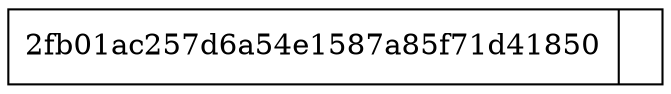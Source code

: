 digraph G {

node[shape=record];
graph[pencolor=transparent];
rankdir=LR;
A2fb01ac257d6a54e1587a85f71d41850[label="{<data> 2fb01ac257d6a54e1587a85f71d41850| <next>}"];


}
